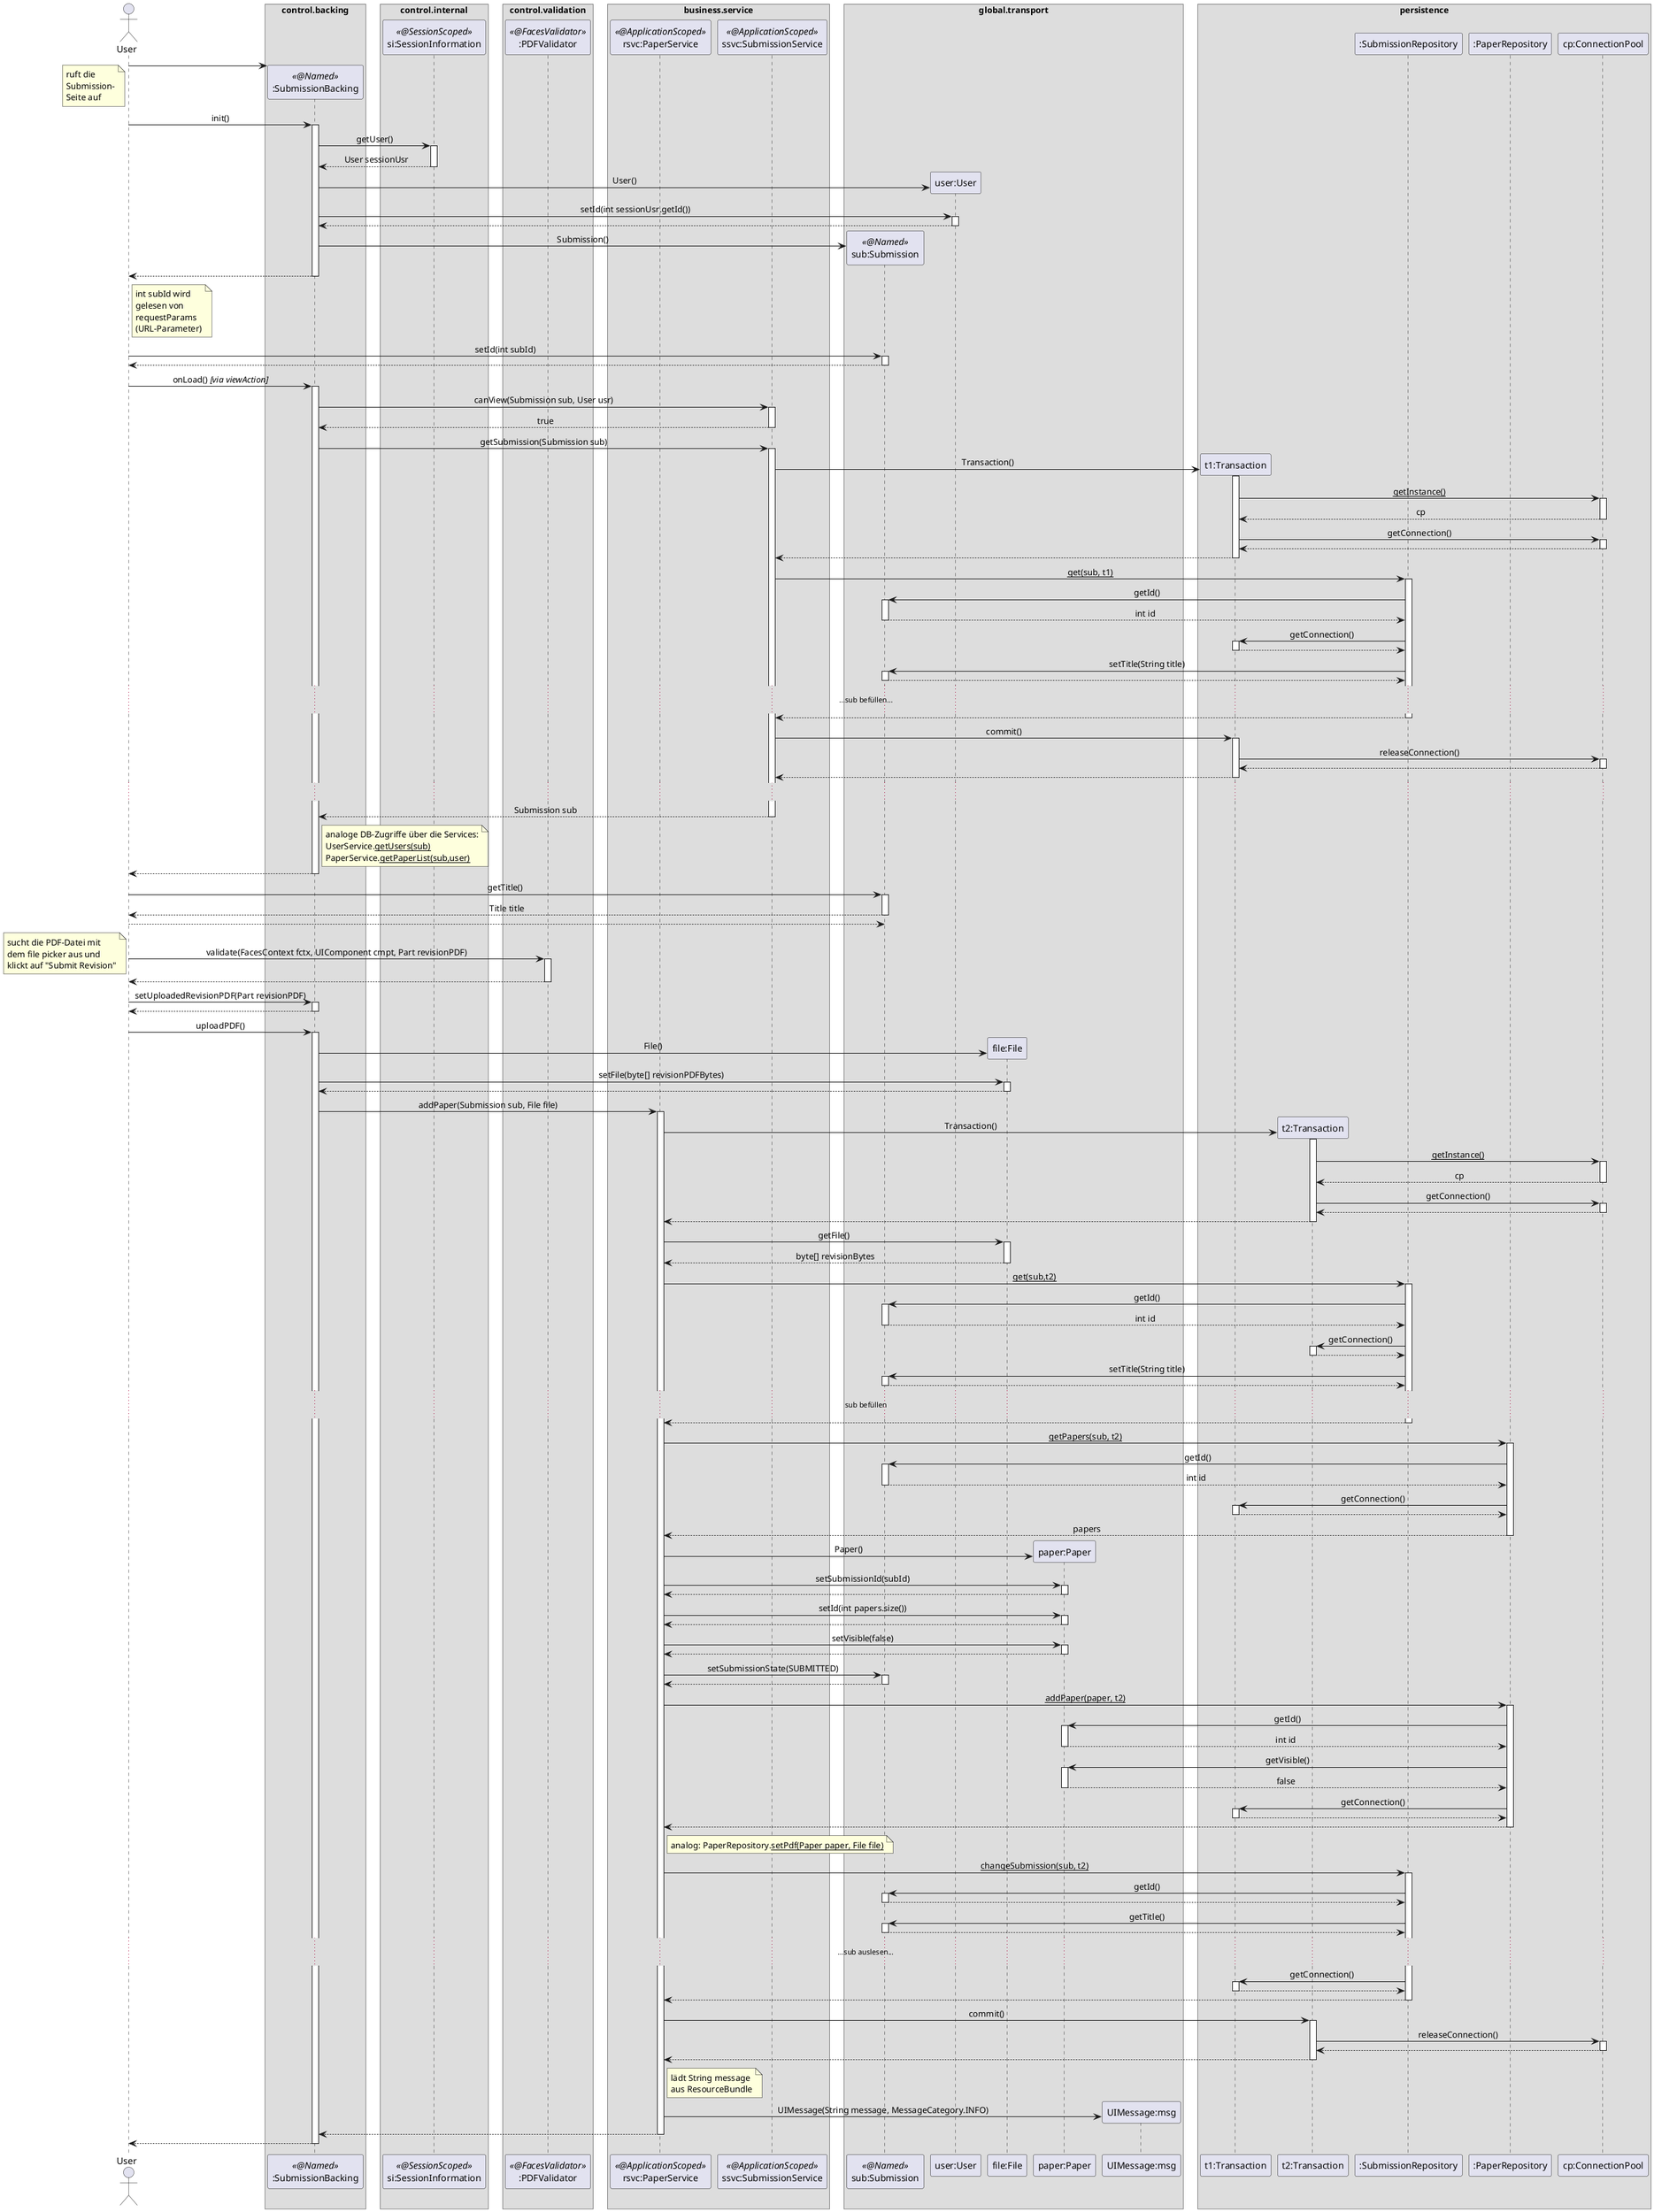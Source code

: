 @startuml
'https://plantuml.com/sequence-diagram

'!theme aws-orange
skinparam sequenceMessageAlign center
skinparam BoxPadding 10
'skinparam LifelineStrategy nosolid
'autonumber
'autoactivate on
'hide footbox

actor User as user

box "control.backing"
    participant ":SubmissionBacking" as sb << @Named >>
end box
'box "???"
'    participant ":ResourceBundle" as rscBundle
'end box
box "control.internal"
    participant "si:SessionInformation" as si << @SessionScoped >>
end box
box "control.validation"
    participant ":PDFValidator" as pdfv << @FacesValidator >>
end box
box "business.service"
    participant "rsvc:PaperService" as rsvc << @ApplicationScoped >>
    participant "ssvc:SubmissionService" as ssvc << @ApplicationScoped >>
end box
box "global.transport"
    participant "sub:Submission" as sub << @Named >>
    participant "user:User" as usr
    participant "file:File" as file
    participant "paper:Paper" as paper
    participant "UIMessage:msg" as msg
end box
box persistence
    participant "t1:Transaction" as t1
    participant "t2:Transaction" as t2
    participant ":SubmissionRepository" as sr
    participant ":PaperRepository" as pr
    participant "cp:ConnectionPool" as cp
end box

create sb
user -> sb
note left
    ruft die
    Submission-
    Seite auf
end note
user -> sb : init()
activate sb
    sb -> si ++ : getUser()
    return User sessionUsr
    sb -> usr ** : User()
    sb -> usr ++ : setId(int sessionUsr.getId())
    return
    sb -> sub ** : Submission()
return

note right of user
    int subId wird
    gelesen von
    requestParams
    (URL-Parameter)
end note
user -> sub ++ : setId(int subId)
return


user -> sb ++ : onLoad() //[via viewAction]//
    sb -> ssvc ++ : canView(Submission sub, User usr)
    return true

    sb -> ssvc : getSubmission(Submission sub)
    activate ssvc
        ssvc -> t1 ** : Transaction()
        activate t1
            t1 -> cp : __getInstance()__
            activate cp
            return cp
            t1 -> cp : getConnection()
            activate cp
            return
        return
        ssvc -> sr : __get(sub, t1)__
        activate sr
            sr -> sub : getId()
            activate sub
            return int id
            sr -> t1 ++ : getConnection()
            return
            sr -> sub : setTitle(String title)
            activate sub
            return
            ......sub befüllen......
        return
        ssvc -> t1 ++ : commit()
            t1 -> cp ++ : releaseConnection()
            return
        return
'        destroy t1
        ......
    return Submission sub

    note right of sb
        analoge DB-Zugriffe über die Services:
        UserService.__getUsers(sub)__
        PaperService.__getPaperList(sub,user)__
    end note

return

user -> sub ++ : getTitle()
return Title title
return

user -> pdfv ++ : validate(FacesContext fctx, UIComponent cmpt, Part revisionPDF)
note left
    sucht die PDF-Datei mit
    dem file picker aus und
    klickt auf "Submit Revision"
end note
return
user -> sb ++ : setUploadedRevisionPDF(Part revisionPDF)
return

user -> sb : uploadPDF()
activate sb
    sb -> file ** : File()
    sb -> file ++ : setFile(byte[] revisionPDFBytes)
    return

    sb -> rsvc : addPaper(Submission sub, File file)
    activate rsvc
        rsvc -> t2 ** : Transaction()
        activate t2
            t2 -> cp : __getInstance()__
            activate cp
            return cp
            t2 -> cp : getConnection()
            activate cp
            return
        return

        rsvc -> file ++ : getFile()
        return byte[] revisionBytes

        rsvc -> sr : __get(sub,t2)__
        activate sr
            sr -> sub : getId()
            activate sub
            return int id
            sr -> t2 ++ : getConnection()
            return
            sr -> sub : setTitle(String title)
            activate sub
            return
            ...sub befüllen...
        return
        rsvc -> pr ++ : __getPapers(sub, t2)__
            pr -> sub ++ : getId()
            return int id
            pr -> t1 ++ : getConnection()
            return
        return papers
        rsvc -> paper ** : Paper()
        rsvc -> paper : setSubmissionId(subId)
        activate paper
        return
        rsvc -> paper : setId(int papers.size())
        activate paper
        return
        rsvc -> paper ++ : setVisible(false)
        return
        rsvc -> sub ++ : setSubmissionState(SUBMITTED)
        return

        rsvc -> pr ++ : __addPaper(paper, t2)__
            pr -> paper ++ : getId()
            return int id
            pr -> paper ++ : getVisible()
            return false
            pr -> t1 ++ : getConnection()
            return
        return
        note right of rsvc
            analog: PaperRepository.__setPdf(Paper paper, File file)__
        end note

        rsvc -> sr : __changeSubmission(sub, t2)__
        activate sr
            sr -> sub ++ : getId()
            return
            sr -> sub ++ : getTitle()
            return
            ......sub auslesen......
            sr -> t1 ++ : getConnection()
            return
        return

        rsvc -> t2 ++ : commit()
            t2 -> cp ++ : releaseConnection()
            return
        return

        note right of rsvc
            lädt String message
            aus ResourceBundle
        end note
        rsvc -> msg ** : UIMessage(String message, MessageCategory.INFO)

'        destroy t2
    return

'    subBacking -> rscBundle : getAddRevision\\\nConfirmationMsg()
'    activate rscBundle
'    return msg

return




@enduml